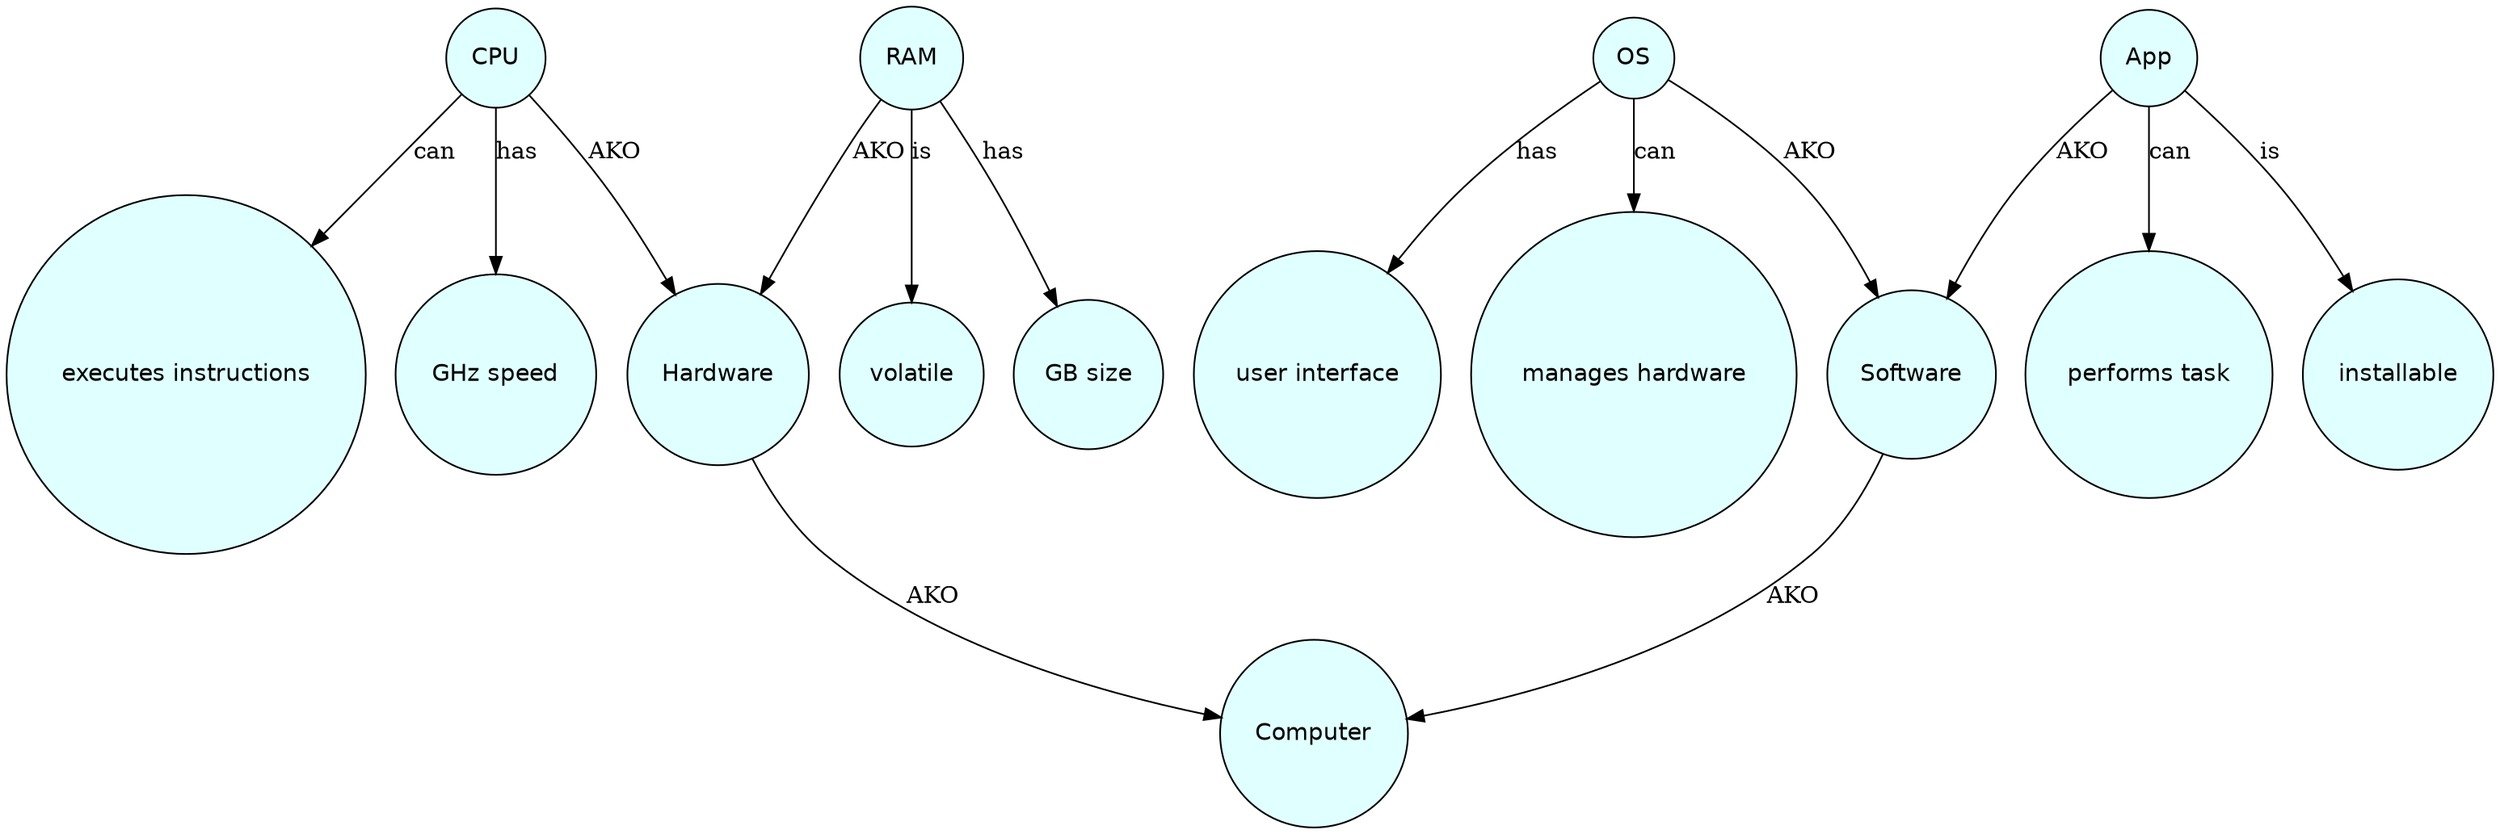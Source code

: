 digraph Components {
  node [shape=circle, style=filled, fillcolor=lightcyan, fontname="Helvetica"];

  // Root
  Computer;

  // Top‐level categories
  Hardware -> Computer [label="AKO"];
  Software -> Computer [label="AKO"];

  // Hardware instances
  CPU  -> Hardware [label="AKO"];
  CPU  -> "executes instructions" [label="can"];
  CPU  -> "GHz speed"           [label="has"];

  RAM  -> Hardware [label="AKO"];
  RAM  -> "volatile" [label="is"];
  RAM  -> "GB size"  [label="has"];

  // Software instances
  OS   -> Software [label="AKO"];
  OS   -> "manages hardware" [label="can"];
  OS   -> "user interface"   [label="has"];

  App  -> Software [label="AKO"];
  App  -> "performs task"    [label="can"];
  App  -> "installable"      [label="is"];
}
